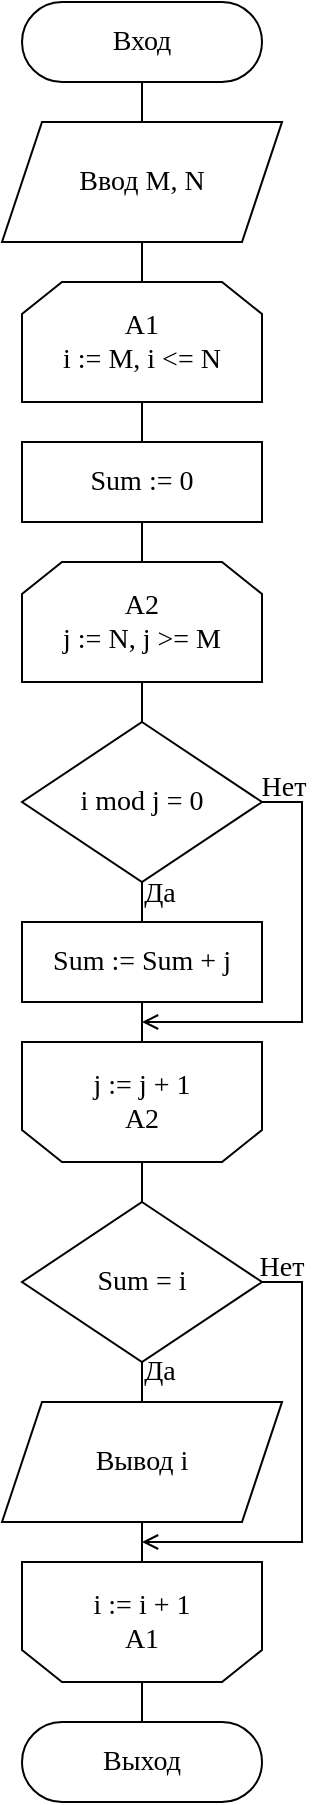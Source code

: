 <mxfile version="15.3.8" type="device"><diagram id="j9MqZcqMQX_4aHd02p5F" name="Page-1"><mxGraphModel dx="3460" dy="2023" grid="1" gridSize="10" guides="1" tooltips="1" connect="1" arrows="1" fold="1" page="1" pageScale="1" pageWidth="827" pageHeight="1169" math="0" shadow="0"><root><mxCell id="0"/><mxCell id="1" parent="0"/><mxCell id="snZ21olHARUlBCrA7HLw-1" style="edgeStyle=orthogonalEdgeStyle;rounded=0;orthogonalLoop=1;jettySize=auto;html=1;exitX=0.5;exitY=1;exitDx=0;exitDy=0;entryX=0.5;entryY=0;entryDx=0;entryDy=0;endArrow=none;endFill=0;fontFamily=Times New Roman;fontSize=14;" parent="1" source="geNBR6Kvu4hvW1X-T97U-1" target="geNBR6Kvu4hvW1X-T97U-4" edge="1"><mxGeometry relative="1" as="geometry"/></mxCell><mxCell id="geNBR6Kvu4hvW1X-T97U-1" value="Вход" style="rounded=1;whiteSpace=wrap;html=1;arcSize=50;fontFamily=Times New Roman;fontSize=14;" parent="1" vertex="1"><mxGeometry x="200" y="80" width="120" height="40" as="geometry"/></mxCell><mxCell id="snZ21olHARUlBCrA7HLw-3" style="edgeStyle=orthogonalEdgeStyle;rounded=0;orthogonalLoop=1;jettySize=auto;html=1;exitX=0.5;exitY=1;exitDx=0;exitDy=0;entryX=0.5;entryY=0;entryDx=0;entryDy=0;endArrow=none;endFill=0;fontFamily=Times New Roman;fontSize=14;" parent="1" source="geNBR6Kvu4hvW1X-T97U-4" target="snZ21olHARUlBCrA7HLw-2" edge="1"><mxGeometry relative="1" as="geometry"/></mxCell><mxCell id="geNBR6Kvu4hvW1X-T97U-4" value="Ввод M, N" style="shape=parallelogram;perimeter=parallelogramPerimeter;whiteSpace=wrap;html=1;fixedSize=1;fontFamily=Times New Roman;fontSize=14;" parent="1" vertex="1"><mxGeometry x="190" y="140" width="140" height="60" as="geometry"/></mxCell><mxCell id="snZ21olHARUlBCrA7HLw-5" style="edgeStyle=orthogonalEdgeStyle;rounded=0;orthogonalLoop=1;jettySize=auto;html=1;exitX=0.5;exitY=1;exitDx=0;exitDy=0;entryX=0.5;entryY=0;entryDx=0;entryDy=0;endArrow=none;endFill=0;fontFamily=Times New Roman;fontSize=14;" parent="1" source="snZ21olHARUlBCrA7HLw-2" target="snZ21olHARUlBCrA7HLw-4" edge="1"><mxGeometry relative="1" as="geometry"/></mxCell><mxCell id="snZ21olHARUlBCrA7HLw-2" value="A1&lt;br style=&quot;font-size: 14px;&quot;&gt;i := M, i &amp;lt;= N" style="shape=loopLimit;whiteSpace=wrap;html=1;fontSize=14;rounded=0;fontFamily=Times New Roman;" parent="1" vertex="1"><mxGeometry x="200" y="220" width="120" height="60" as="geometry"/></mxCell><mxCell id="snZ21olHARUlBCrA7HLw-7" style="edgeStyle=orthogonalEdgeStyle;rounded=0;orthogonalLoop=1;jettySize=auto;html=1;exitX=0.5;exitY=1;exitDx=0;exitDy=0;entryX=0.5;entryY=0;entryDx=0;entryDy=0;endArrow=none;endFill=0;fontFamily=Times New Roman;fontSize=14;" parent="1" source="snZ21olHARUlBCrA7HLw-4" target="snZ21olHARUlBCrA7HLw-6" edge="1"><mxGeometry relative="1" as="geometry"/></mxCell><mxCell id="snZ21olHARUlBCrA7HLw-4" value="Sum := 0" style="rounded=0;whiteSpace=wrap;html=1;fontSize=14;fontFamily=Times New Roman;" parent="1" vertex="1"><mxGeometry x="200" y="300" width="120" height="40" as="geometry"/></mxCell><mxCell id="snZ21olHARUlBCrA7HLw-9" style="edgeStyle=orthogonalEdgeStyle;rounded=0;orthogonalLoop=1;jettySize=auto;html=1;exitX=0.5;exitY=1;exitDx=0;exitDy=0;entryX=0.5;entryY=0;entryDx=0;entryDy=0;endArrow=none;endFill=0;fontFamily=Times New Roman;fontSize=14;" parent="1" source="snZ21olHARUlBCrA7HLw-6" target="snZ21olHARUlBCrA7HLw-8" edge="1"><mxGeometry relative="1" as="geometry"/></mxCell><mxCell id="snZ21olHARUlBCrA7HLw-6" value="A2&lt;br style=&quot;font-size: 14px;&quot;&gt;j := N, j &amp;gt;= M" style="shape=loopLimit;whiteSpace=wrap;html=1;fontSize=14;rounded=0;fontFamily=Times New Roman;" parent="1" vertex="1"><mxGeometry x="200" y="360" width="120" height="60" as="geometry"/></mxCell><mxCell id="snZ21olHARUlBCrA7HLw-11" style="edgeStyle=orthogonalEdgeStyle;rounded=0;orthogonalLoop=1;jettySize=auto;html=1;exitX=0.5;exitY=1;exitDx=0;exitDy=0;entryX=0.5;entryY=0;entryDx=0;entryDy=0;endArrow=none;endFill=0;fontFamily=Times New Roman;fontSize=14;" parent="1" source="snZ21olHARUlBCrA7HLw-8" target="snZ21olHARUlBCrA7HLw-10" edge="1"><mxGeometry relative="1" as="geometry"/></mxCell><mxCell id="snZ21olHARUlBCrA7HLw-25" style="edgeStyle=orthogonalEdgeStyle;rounded=0;orthogonalLoop=1;jettySize=auto;html=1;exitX=1;exitY=0.5;exitDx=0;exitDy=0;endArrow=open;endFill=0;fontFamily=Times New Roman;fontSize=14;" parent="1" source="snZ21olHARUlBCrA7HLw-8" edge="1"><mxGeometry relative="1" as="geometry"><mxPoint x="260.0" y="590" as="targetPoint"/><Array as="points"><mxPoint x="340" y="480"/><mxPoint x="340" y="590"/></Array></mxGeometry></mxCell><mxCell id="snZ21olHARUlBCrA7HLw-8" value="i mod j = 0" style="rhombus;whiteSpace=wrap;html=1;fontFamily=Times New Roman;fontSize=14;" parent="1" vertex="1"><mxGeometry x="200" y="440" width="120" height="80" as="geometry"/></mxCell><mxCell id="snZ21olHARUlBCrA7HLw-13" style="edgeStyle=orthogonalEdgeStyle;rounded=0;orthogonalLoop=1;jettySize=auto;html=1;exitX=0.5;exitY=1;exitDx=0;exitDy=0;entryX=0.5;entryY=0;entryDx=0;entryDy=0;endArrow=none;endFill=0;fontFamily=Times New Roman;fontSize=14;" parent="1" source="snZ21olHARUlBCrA7HLw-10" target="snZ21olHARUlBCrA7HLw-12" edge="1"><mxGeometry relative="1" as="geometry"/></mxCell><mxCell id="snZ21olHARUlBCrA7HLw-10" value="Sum := Sum + j" style="rounded=0;whiteSpace=wrap;html=1;fontSize=14;fontFamily=Times New Roman;" parent="1" vertex="1"><mxGeometry x="200" y="540" width="120" height="40" as="geometry"/></mxCell><mxCell id="snZ21olHARUlBCrA7HLw-15" style="edgeStyle=orthogonalEdgeStyle;rounded=0;orthogonalLoop=1;jettySize=auto;html=1;exitX=0.5;exitY=1;exitDx=0;exitDy=0;entryX=0.5;entryY=0;entryDx=0;entryDy=0;endArrow=none;endFill=0;fontFamily=Times New Roman;fontSize=14;" parent="1" source="snZ21olHARUlBCrA7HLw-12" target="snZ21olHARUlBCrA7HLw-14" edge="1"><mxGeometry relative="1" as="geometry"/></mxCell><mxCell id="snZ21olHARUlBCrA7HLw-12" value="j := j + 1&lt;br style=&quot;font-size: 14px;&quot;&gt;A2" style="shape=loopLimit;whiteSpace=wrap;html=1;fontSize=14;rounded=0;flipV=1;fontFamily=Times New Roman;" parent="1" vertex="1"><mxGeometry x="200" y="600" width="120" height="60" as="geometry"/></mxCell><mxCell id="snZ21olHARUlBCrA7HLw-17" style="edgeStyle=orthogonalEdgeStyle;rounded=0;orthogonalLoop=1;jettySize=auto;html=1;exitX=0.5;exitY=1;exitDx=0;exitDy=0;entryX=0.5;entryY=0;entryDx=0;entryDy=0;endArrow=none;endFill=0;fontFamily=Times New Roman;fontSize=14;" parent="1" source="snZ21olHARUlBCrA7HLw-14" target="snZ21olHARUlBCrA7HLw-16" edge="1"><mxGeometry relative="1" as="geometry"/></mxCell><mxCell id="snZ21olHARUlBCrA7HLw-22" style="edgeStyle=orthogonalEdgeStyle;rounded=0;orthogonalLoop=1;jettySize=auto;html=1;exitX=1;exitY=0.5;exitDx=0;exitDy=0;endArrow=open;endFill=0;fontFamily=Times New Roman;fontSize=14;" parent="1" source="snZ21olHARUlBCrA7HLw-14" edge="1"><mxGeometry relative="1" as="geometry"><mxPoint x="260" y="850" as="targetPoint"/><Array as="points"><mxPoint x="340" y="720"/><mxPoint x="340" y="850"/></Array></mxGeometry></mxCell><mxCell id="snZ21olHARUlBCrA7HLw-14" value="Sum = i" style="rhombus;whiteSpace=wrap;html=1;fontFamily=Times New Roman;fontSize=14;" parent="1" vertex="1"><mxGeometry x="200" y="680" width="120" height="80" as="geometry"/></mxCell><mxCell id="snZ21olHARUlBCrA7HLw-19" style="edgeStyle=orthogonalEdgeStyle;rounded=0;orthogonalLoop=1;jettySize=auto;html=1;exitX=0.5;exitY=1;exitDx=0;exitDy=0;entryX=0.5;entryY=0;entryDx=0;entryDy=0;endArrow=none;endFill=0;fontFamily=Times New Roman;fontSize=14;" parent="1" source="snZ21olHARUlBCrA7HLw-16" target="snZ21olHARUlBCrA7HLw-18" edge="1"><mxGeometry relative="1" as="geometry"/></mxCell><mxCell id="snZ21olHARUlBCrA7HLw-16" value="Вывод i" style="shape=parallelogram;perimeter=parallelogramPerimeter;whiteSpace=wrap;html=1;fixedSize=1;fontFamily=Times New Roman;fontSize=14;" parent="1" vertex="1"><mxGeometry x="190" y="780" width="140" height="60" as="geometry"/></mxCell><mxCell id="snZ21olHARUlBCrA7HLw-21" style="edgeStyle=orthogonalEdgeStyle;rounded=0;orthogonalLoop=1;jettySize=auto;html=1;exitX=0.5;exitY=1;exitDx=0;exitDy=0;entryX=0.5;entryY=0;entryDx=0;entryDy=0;endArrow=none;endFill=0;fontFamily=Times New Roman;fontSize=14;" parent="1" source="snZ21olHARUlBCrA7HLw-18" target="snZ21olHARUlBCrA7HLw-20" edge="1"><mxGeometry relative="1" as="geometry"/></mxCell><mxCell id="snZ21olHARUlBCrA7HLw-18" value="i := i + 1&lt;br style=&quot;font-size: 14px;&quot;&gt;A1" style="shape=loopLimit;whiteSpace=wrap;html=1;fontSize=14;rounded=0;flipV=1;fontFamily=Times New Roman;" parent="1" vertex="1"><mxGeometry x="200" y="860" width="120" height="60" as="geometry"/></mxCell><mxCell id="snZ21olHARUlBCrA7HLw-20" value="Выход" style="rounded=1;whiteSpace=wrap;html=1;arcSize=50;fontFamily=Times New Roman;fontSize=14;" parent="1" vertex="1"><mxGeometry x="200" y="940" width="120" height="40" as="geometry"/></mxCell><mxCell id="snZ21olHARUlBCrA7HLw-23" value="Да" style="text;html=1;strokeColor=none;fillColor=none;align=center;verticalAlign=middle;whiteSpace=wrap;rounded=0;fontFamily=Times New Roman;fontSize=14;" parent="1" vertex="1"><mxGeometry x="249" y="755" width="40" height="20" as="geometry"/></mxCell><mxCell id="snZ21olHARUlBCrA7HLw-24" value="Нет" style="text;html=1;strokeColor=none;fillColor=none;align=center;verticalAlign=middle;whiteSpace=wrap;rounded=0;fontFamily=Times New Roman;fontSize=14;" parent="1" vertex="1"><mxGeometry x="310" y="703" width="40" height="20" as="geometry"/></mxCell><mxCell id="snZ21olHARUlBCrA7HLw-27" value="Да" style="text;html=1;strokeColor=none;fillColor=none;align=center;verticalAlign=middle;whiteSpace=wrap;rounded=0;fontFamily=Times New Roman;fontSize=14;" parent="1" vertex="1"><mxGeometry x="249" y="516" width="40" height="20" as="geometry"/></mxCell><mxCell id="snZ21olHARUlBCrA7HLw-28" value="Нет" style="text;html=1;strokeColor=none;fillColor=none;align=center;verticalAlign=middle;whiteSpace=wrap;rounded=0;fontFamily=Times New Roman;fontSize=14;" parent="1" vertex="1"><mxGeometry x="311" y="463" width="40" height="20" as="geometry"/></mxCell></root></mxGraphModel></diagram></mxfile>